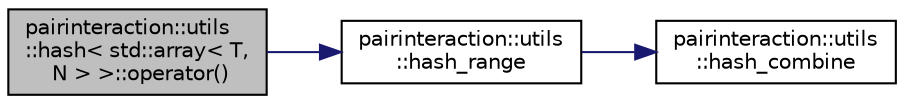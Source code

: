 digraph "pairinteraction::utils::hash&lt; std::array&lt; T, N &gt; &gt;::operator()"
{
 // INTERACTIVE_SVG=YES
 // LATEX_PDF_SIZE
  bgcolor="transparent";
  edge [fontname="Helvetica",fontsize="10",labelfontname="Helvetica",labelfontsize="10"];
  node [fontname="Helvetica",fontsize="10",shape=record];
  rankdir="LR";
  Node1 [label="pairinteraction::utils\l::hash\< std::array\< T,\l N \> \>::operator()",height=0.2,width=0.4,color="black", fillcolor="grey75", style="filled", fontcolor="black",tooltip=" "];
  Node1 -> Node2 [color="midnightblue",fontsize="10",style="solid",fontname="Helvetica"];
  Node2 [label="pairinteraction::utils\l::hash_range",height=0.2,width=0.4,color="black",URL="$namespacepairinteraction_1_1utils.html#af497f11affd6d47b8d2ab5eb2facf9c1",tooltip="Combine hashes of values in a range."];
  Node2 -> Node3 [color="midnightblue",fontsize="10",style="solid",fontname="Helvetica"];
  Node3 [label="pairinteraction::utils\l::hash_combine",height=0.2,width=0.4,color="black",URL="$namespacepairinteraction_1_1utils.html#aaafa094fe50a212aa66e7e2017e74114",tooltip="Combine hashes."];
}
